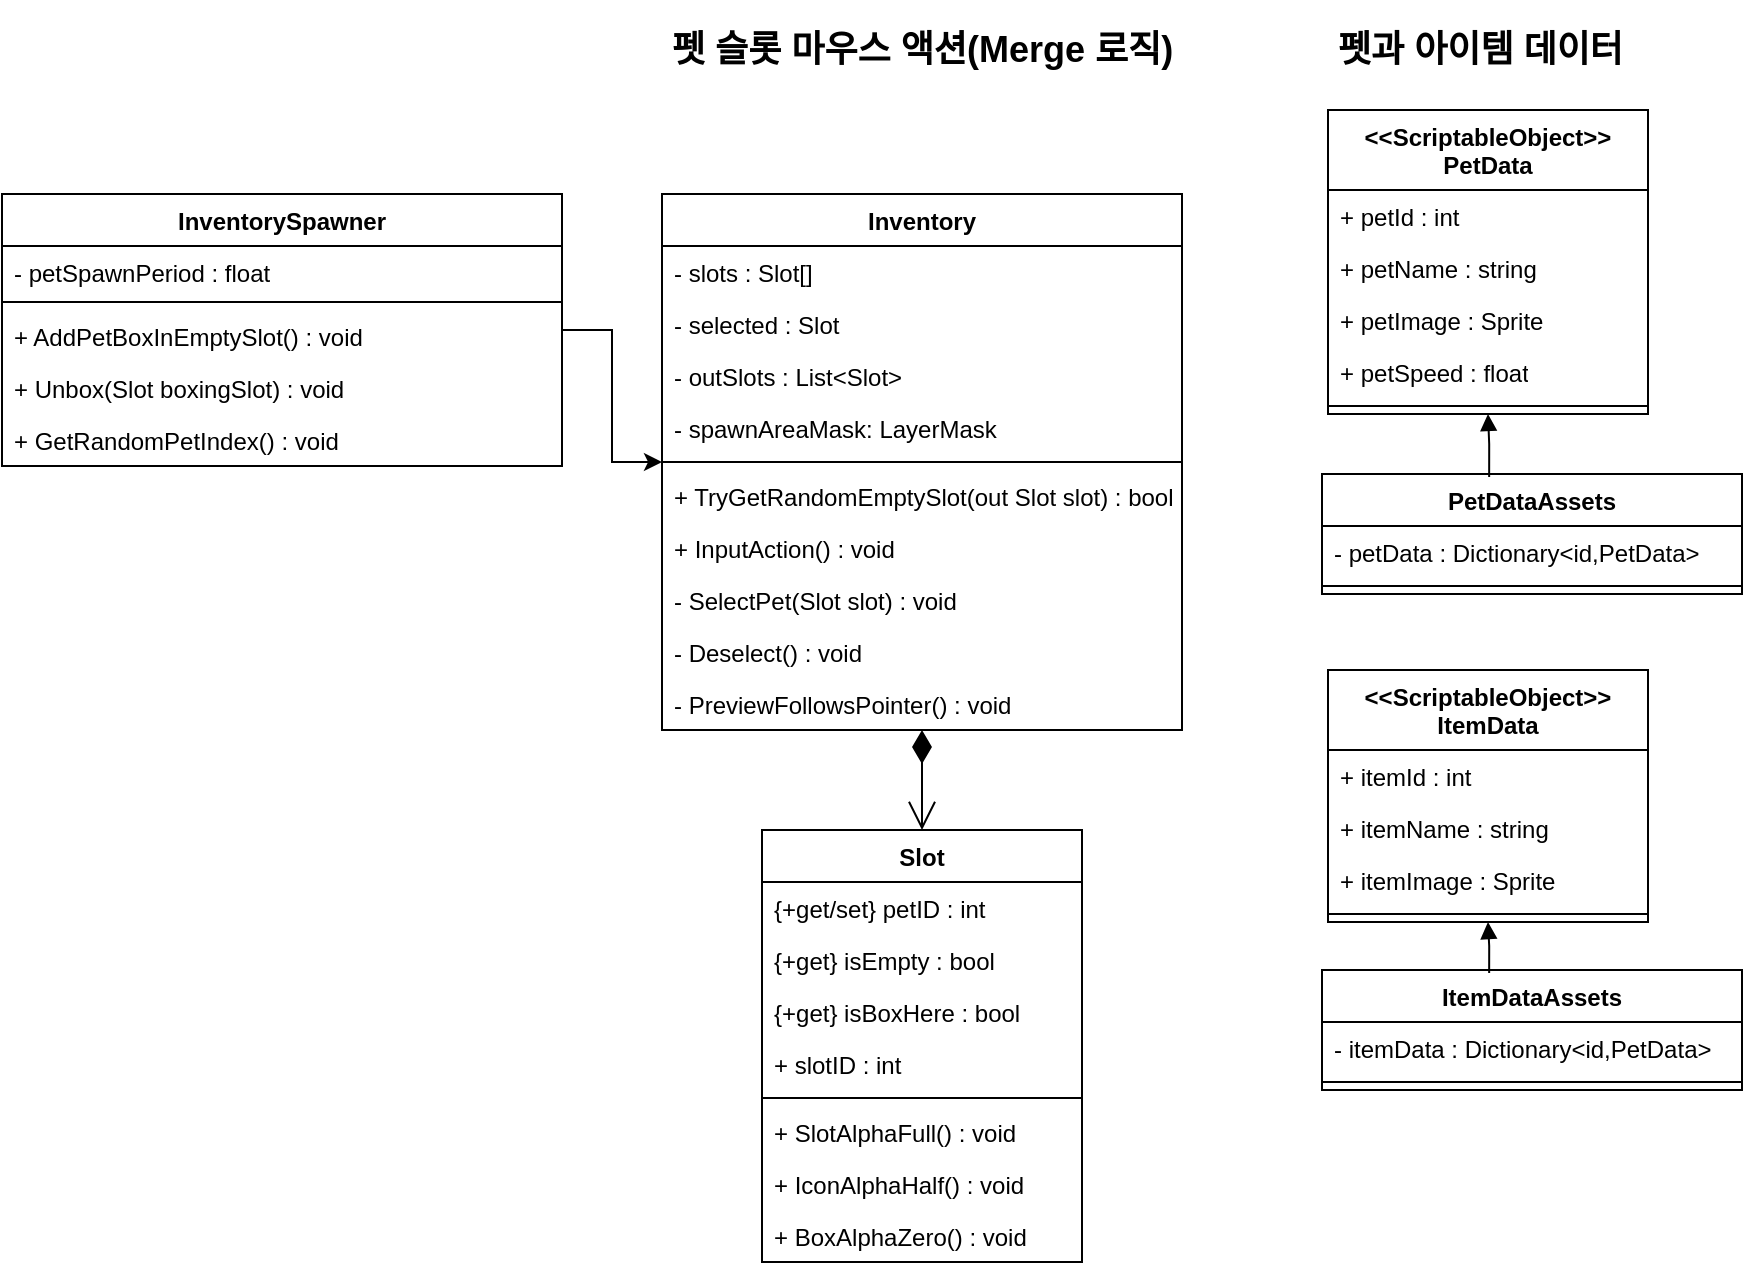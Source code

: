 <mxfile version="22.1.3" type="github">
  <diagram id="C5RBs43oDa-KdzZeNtuy" name="Page-1">
    <mxGraphModel dx="1195" dy="625" grid="1" gridSize="10" guides="1" tooltips="1" connect="1" arrows="1" fold="1" page="1" pageScale="1" pageWidth="1169" pageHeight="827" math="0" shadow="0">
      <root>
        <mxCell id="WIyWlLk6GJQsqaUBKTNV-0" />
        <mxCell id="WIyWlLk6GJQsqaUBKTNV-1" parent="WIyWlLk6GJQsqaUBKTNV-0" />
        <mxCell id="kNL8a_UzfpbgUxyi0g8W-0" value="Inventory" style="swimlane;fontStyle=1;align=center;verticalAlign=top;childLayout=stackLayout;horizontal=1;startSize=26;horizontalStack=0;resizeParent=1;resizeParentMax=0;resizeLast=0;collapsible=1;marginBottom=0;whiteSpace=wrap;html=1;" parent="WIyWlLk6GJQsqaUBKTNV-1" vertex="1">
          <mxGeometry x="610" y="122" width="260" height="268" as="geometry" />
        </mxCell>
        <mxCell id="kNL8a_UzfpbgUxyi0g8W-1" value="- slots : Slot[]" style="text;strokeColor=none;fillColor=none;align=left;verticalAlign=top;spacingLeft=4;spacingRight=4;overflow=hidden;rotatable=0;points=[[0,0.5],[1,0.5]];portConstraint=eastwest;whiteSpace=wrap;html=1;" parent="kNL8a_UzfpbgUxyi0g8W-0" vertex="1">
          <mxGeometry y="26" width="260" height="26" as="geometry" />
        </mxCell>
        <mxCell id="u41zM6spAcT8NrD7iwAT-15" value="- selected : Slot" style="text;strokeColor=none;fillColor=none;align=left;verticalAlign=top;spacingLeft=4;spacingRight=4;overflow=hidden;rotatable=0;points=[[0,0.5],[1,0.5]];portConstraint=eastwest;whiteSpace=wrap;html=1;" vertex="1" parent="kNL8a_UzfpbgUxyi0g8W-0">
          <mxGeometry y="52" width="260" height="26" as="geometry" />
        </mxCell>
        <mxCell id="u41zM6spAcT8NrD7iwAT-17" value="- outSlots : List&amp;lt;Slot&amp;gt;" style="text;strokeColor=none;fillColor=none;align=left;verticalAlign=top;spacingLeft=4;spacingRight=4;overflow=hidden;rotatable=0;points=[[0,0.5],[1,0.5]];portConstraint=eastwest;whiteSpace=wrap;html=1;" vertex="1" parent="kNL8a_UzfpbgUxyi0g8W-0">
          <mxGeometry y="78" width="260" height="26" as="geometry" />
        </mxCell>
        <mxCell id="u41zM6spAcT8NrD7iwAT-16" value="- spawnAreaMask: LayerMask&amp;nbsp;" style="text;strokeColor=none;fillColor=none;align=left;verticalAlign=top;spacingLeft=4;spacingRight=4;overflow=hidden;rotatable=0;points=[[0,0.5],[1,0.5]];portConstraint=eastwest;whiteSpace=wrap;html=1;" vertex="1" parent="kNL8a_UzfpbgUxyi0g8W-0">
          <mxGeometry y="104" width="260" height="26" as="geometry" />
        </mxCell>
        <mxCell id="kNL8a_UzfpbgUxyi0g8W-2" value="" style="line;strokeWidth=1;fillColor=none;align=left;verticalAlign=middle;spacingTop=-1;spacingLeft=3;spacingRight=3;rotatable=0;labelPosition=right;points=[];portConstraint=eastwest;strokeColor=inherit;" parent="kNL8a_UzfpbgUxyi0g8W-0" vertex="1">
          <mxGeometry y="130" width="260" height="8" as="geometry" />
        </mxCell>
        <mxCell id="kNL8a_UzfpbgUxyi0g8W-3" value="+ TryGetRandomEmptySlot(out Slot slot) : bool" style="text;strokeColor=none;fillColor=none;align=left;verticalAlign=top;spacingLeft=4;spacingRight=4;overflow=hidden;rotatable=0;points=[[0,0.5],[1,0.5]];portConstraint=eastwest;whiteSpace=wrap;html=1;" parent="kNL8a_UzfpbgUxyi0g8W-0" vertex="1">
          <mxGeometry y="138" width="260" height="26" as="geometry" />
        </mxCell>
        <mxCell id="u41zM6spAcT8NrD7iwAT-18" value="+ InputAction() : void" style="text;strokeColor=none;fillColor=none;align=left;verticalAlign=top;spacingLeft=4;spacingRight=4;overflow=hidden;rotatable=0;points=[[0,0.5],[1,0.5]];portConstraint=eastwest;whiteSpace=wrap;html=1;" vertex="1" parent="kNL8a_UzfpbgUxyi0g8W-0">
          <mxGeometry y="164" width="260" height="26" as="geometry" />
        </mxCell>
        <mxCell id="u41zM6spAcT8NrD7iwAT-20" value="- SelectPet(Slot slot) : void" style="text;strokeColor=none;fillColor=none;align=left;verticalAlign=top;spacingLeft=4;spacingRight=4;overflow=hidden;rotatable=0;points=[[0,0.5],[1,0.5]];portConstraint=eastwest;whiteSpace=wrap;html=1;" vertex="1" parent="kNL8a_UzfpbgUxyi0g8W-0">
          <mxGeometry y="190" width="260" height="26" as="geometry" />
        </mxCell>
        <mxCell id="u41zM6spAcT8NrD7iwAT-21" value="- Deselect() : void" style="text;strokeColor=none;fillColor=none;align=left;verticalAlign=top;spacingLeft=4;spacingRight=4;overflow=hidden;rotatable=0;points=[[0,0.5],[1,0.5]];portConstraint=eastwest;whiteSpace=wrap;html=1;" vertex="1" parent="kNL8a_UzfpbgUxyi0g8W-0">
          <mxGeometry y="216" width="260" height="26" as="geometry" />
        </mxCell>
        <mxCell id="u41zM6spAcT8NrD7iwAT-22" value="-&amp;nbsp;PreviewFollowsPointer() : void" style="text;strokeColor=none;fillColor=none;align=left;verticalAlign=top;spacingLeft=4;spacingRight=4;overflow=hidden;rotatable=0;points=[[0,0.5],[1,0.5]];portConstraint=eastwest;whiteSpace=wrap;html=1;" vertex="1" parent="kNL8a_UzfpbgUxyi0g8W-0">
          <mxGeometry y="242" width="260" height="26" as="geometry" />
        </mxCell>
        <mxCell id="kNL8a_UzfpbgUxyi0g8W-4" value="Slot" style="swimlane;fontStyle=1;align=center;verticalAlign=top;childLayout=stackLayout;horizontal=1;startSize=26;horizontalStack=0;resizeParent=1;resizeParentMax=0;resizeLast=0;collapsible=1;marginBottom=0;whiteSpace=wrap;html=1;" parent="WIyWlLk6GJQsqaUBKTNV-1" vertex="1">
          <mxGeometry x="660" y="440" width="160" height="216" as="geometry" />
        </mxCell>
        <mxCell id="kNL8a_UzfpbgUxyi0g8W-5" value="{+get/set} petID : int" style="text;strokeColor=none;fillColor=none;align=left;verticalAlign=top;spacingLeft=4;spacingRight=4;overflow=hidden;rotatable=0;points=[[0,0.5],[1,0.5]];portConstraint=eastwest;whiteSpace=wrap;html=1;" parent="kNL8a_UzfpbgUxyi0g8W-4" vertex="1">
          <mxGeometry y="26" width="160" height="26" as="geometry" />
        </mxCell>
        <mxCell id="kNL8a_UzfpbgUxyi0g8W-23" value="{+get} isEmpty : bool" style="text;strokeColor=none;fillColor=none;align=left;verticalAlign=top;spacingLeft=4;spacingRight=4;overflow=hidden;rotatable=0;points=[[0,0.5],[1,0.5]];portConstraint=eastwest;whiteSpace=wrap;html=1;" parent="kNL8a_UzfpbgUxyi0g8W-4" vertex="1">
          <mxGeometry y="52" width="160" height="26" as="geometry" />
        </mxCell>
        <mxCell id="u41zM6spAcT8NrD7iwAT-23" value="{+get} isBoxHere : bool" style="text;strokeColor=none;fillColor=none;align=left;verticalAlign=top;spacingLeft=4;spacingRight=4;overflow=hidden;rotatable=0;points=[[0,0.5],[1,0.5]];portConstraint=eastwest;whiteSpace=wrap;html=1;" vertex="1" parent="kNL8a_UzfpbgUxyi0g8W-4">
          <mxGeometry y="78" width="160" height="26" as="geometry" />
        </mxCell>
        <mxCell id="kNL8a_UzfpbgUxyi0g8W-8" value="+ slotID : int" style="text;strokeColor=none;fillColor=none;align=left;verticalAlign=top;spacingLeft=4;spacingRight=4;overflow=hidden;rotatable=0;points=[[0,0.5],[1,0.5]];portConstraint=eastwest;whiteSpace=wrap;html=1;" parent="kNL8a_UzfpbgUxyi0g8W-4" vertex="1">
          <mxGeometry y="104" width="160" height="26" as="geometry" />
        </mxCell>
        <mxCell id="kNL8a_UzfpbgUxyi0g8W-6" value="" style="line;strokeWidth=1;fillColor=none;align=left;verticalAlign=middle;spacingTop=-1;spacingLeft=3;spacingRight=3;rotatable=0;labelPosition=right;points=[];portConstraint=eastwest;strokeColor=inherit;" parent="kNL8a_UzfpbgUxyi0g8W-4" vertex="1">
          <mxGeometry y="130" width="160" height="8" as="geometry" />
        </mxCell>
        <mxCell id="u41zM6spAcT8NrD7iwAT-24" value="+&amp;nbsp;SlotAlphaFull() : void" style="text;strokeColor=none;fillColor=none;align=left;verticalAlign=top;spacingLeft=4;spacingRight=4;overflow=hidden;rotatable=0;points=[[0,0.5],[1,0.5]];portConstraint=eastwest;whiteSpace=wrap;html=1;" vertex="1" parent="kNL8a_UzfpbgUxyi0g8W-4">
          <mxGeometry y="138" width="160" height="26" as="geometry" />
        </mxCell>
        <mxCell id="u41zM6spAcT8NrD7iwAT-25" value="+&amp;nbsp;IconAlphaHalf() : void" style="text;strokeColor=none;fillColor=none;align=left;verticalAlign=top;spacingLeft=4;spacingRight=4;overflow=hidden;rotatable=0;points=[[0,0.5],[1,0.5]];portConstraint=eastwest;whiteSpace=wrap;html=1;" vertex="1" parent="kNL8a_UzfpbgUxyi0g8W-4">
          <mxGeometry y="164" width="160" height="26" as="geometry" />
        </mxCell>
        <mxCell id="u41zM6spAcT8NrD7iwAT-26" value="+&amp;nbsp;BoxAlphaZero() : void" style="text;strokeColor=none;fillColor=none;align=left;verticalAlign=top;spacingLeft=4;spacingRight=4;overflow=hidden;rotatable=0;points=[[0,0.5],[1,0.5]];portConstraint=eastwest;whiteSpace=wrap;html=1;" vertex="1" parent="kNL8a_UzfpbgUxyi0g8W-4">
          <mxGeometry y="190" width="160" height="26" as="geometry" />
        </mxCell>
        <mxCell id="kNL8a_UzfpbgUxyi0g8W-9" value="PetDataAssets" style="swimlane;fontStyle=1;align=center;verticalAlign=top;childLayout=stackLayout;horizontal=1;startSize=26;horizontalStack=0;resizeParent=1;resizeParentMax=0;resizeLast=0;collapsible=1;marginBottom=0;whiteSpace=wrap;html=1;" parent="WIyWlLk6GJQsqaUBKTNV-1" vertex="1">
          <mxGeometry x="940" y="262" width="210" height="60" as="geometry" />
        </mxCell>
        <mxCell id="kNL8a_UzfpbgUxyi0g8W-10" value="- petData : Dictionary&amp;lt;id,PetData&amp;gt;" style="text;strokeColor=none;fillColor=none;align=left;verticalAlign=top;spacingLeft=4;spacingRight=4;overflow=hidden;rotatable=0;points=[[0,0.5],[1,0.5]];portConstraint=eastwest;whiteSpace=wrap;html=1;" parent="kNL8a_UzfpbgUxyi0g8W-9" vertex="1">
          <mxGeometry y="26" width="210" height="26" as="geometry" />
        </mxCell>
        <mxCell id="kNL8a_UzfpbgUxyi0g8W-12" value="" style="line;strokeWidth=1;fillColor=none;align=left;verticalAlign=middle;spacingTop=-1;spacingLeft=3;spacingRight=3;rotatable=0;labelPosition=right;points=[];portConstraint=eastwest;strokeColor=inherit;" parent="kNL8a_UzfpbgUxyi0g8W-9" vertex="1">
          <mxGeometry y="52" width="210" height="8" as="geometry" />
        </mxCell>
        <mxCell id="kNL8a_UzfpbgUxyi0g8W-13" value="&amp;lt;&amp;lt;ScriptableObject&amp;gt;&amp;gt;&lt;br&gt;PetData" style="swimlane;fontStyle=1;align=center;verticalAlign=top;childLayout=stackLayout;horizontal=1;startSize=40;horizontalStack=0;resizeParent=1;resizeParentMax=0;resizeLast=0;collapsible=1;marginBottom=0;whiteSpace=wrap;html=1;" parent="WIyWlLk6GJQsqaUBKTNV-1" vertex="1">
          <mxGeometry x="943" y="80" width="160" height="152" as="geometry" />
        </mxCell>
        <mxCell id="kNL8a_UzfpbgUxyi0g8W-14" value="+ petId : int" style="text;strokeColor=none;fillColor=none;align=left;verticalAlign=top;spacingLeft=4;spacingRight=4;overflow=hidden;rotatable=0;points=[[0,0.5],[1,0.5]];portConstraint=eastwest;whiteSpace=wrap;html=1;" parent="kNL8a_UzfpbgUxyi0g8W-13" vertex="1">
          <mxGeometry y="40" width="160" height="26" as="geometry" />
        </mxCell>
        <mxCell id="u41zM6spAcT8NrD7iwAT-0" value="+ petName : string" style="text;strokeColor=none;fillColor=none;align=left;verticalAlign=top;spacingLeft=4;spacingRight=4;overflow=hidden;rotatable=0;points=[[0,0.5],[1,0.5]];portConstraint=eastwest;whiteSpace=wrap;html=1;" vertex="1" parent="kNL8a_UzfpbgUxyi0g8W-13">
          <mxGeometry y="66" width="160" height="26" as="geometry" />
        </mxCell>
        <mxCell id="kNL8a_UzfpbgUxyi0g8W-15" value="+ petImage : Sprite" style="text;strokeColor=none;fillColor=none;align=left;verticalAlign=top;spacingLeft=4;spacingRight=4;overflow=hidden;rotatable=0;points=[[0,0.5],[1,0.5]];portConstraint=eastwest;whiteSpace=wrap;html=1;" parent="kNL8a_UzfpbgUxyi0g8W-13" vertex="1">
          <mxGeometry y="92" width="160" height="26" as="geometry" />
        </mxCell>
        <mxCell id="kNL8a_UzfpbgUxyi0g8W-17" value="+ petSpeed : float" style="text;strokeColor=none;fillColor=none;align=left;verticalAlign=top;spacingLeft=4;spacingRight=4;overflow=hidden;rotatable=0;points=[[0,0.5],[1,0.5]];portConstraint=eastwest;whiteSpace=wrap;html=1;" parent="kNL8a_UzfpbgUxyi0g8W-13" vertex="1">
          <mxGeometry y="118" width="160" height="26" as="geometry" />
        </mxCell>
        <mxCell id="kNL8a_UzfpbgUxyi0g8W-16" value="" style="line;strokeWidth=1;fillColor=none;align=left;verticalAlign=middle;spacingTop=-1;spacingLeft=3;spacingRight=3;rotatable=0;labelPosition=right;points=[];portConstraint=eastwest;strokeColor=inherit;" parent="kNL8a_UzfpbgUxyi0g8W-13" vertex="1">
          <mxGeometry y="144" width="160" height="8" as="geometry" />
        </mxCell>
        <mxCell id="kNL8a_UzfpbgUxyi0g8W-18" value="" style="endArrow=open;html=1;endSize=12;startArrow=diamondThin;startSize=14;startFill=1;edgeStyle=orthogonalEdgeStyle;align=left;verticalAlign=bottom;rounded=0;" parent="WIyWlLk6GJQsqaUBKTNV-1" source="kNL8a_UzfpbgUxyi0g8W-0" target="kNL8a_UzfpbgUxyi0g8W-4" edge="1">
          <mxGeometry x="0.167" y="35" relative="1" as="geometry">
            <mxPoint x="1020" y="302" as="sourcePoint" />
            <mxPoint x="1180" y="302" as="targetPoint" />
            <mxPoint as="offset" />
          </mxGeometry>
        </mxCell>
        <mxCell id="kNL8a_UzfpbgUxyi0g8W-28" style="edgeStyle=orthogonalEdgeStyle;rounded=0;orthogonalLoop=1;jettySize=auto;html=1;" parent="WIyWlLk6GJQsqaUBKTNV-1" source="kNL8a_UzfpbgUxyi0g8W-24" target="kNL8a_UzfpbgUxyi0g8W-0" edge="1">
          <mxGeometry relative="1" as="geometry" />
        </mxCell>
        <mxCell id="kNL8a_UzfpbgUxyi0g8W-24" value="InventorySpawner" style="swimlane;fontStyle=1;align=center;verticalAlign=top;childLayout=stackLayout;horizontal=1;startSize=26;horizontalStack=0;resizeParent=1;resizeParentMax=0;resizeLast=0;collapsible=1;marginBottom=0;whiteSpace=wrap;html=1;" parent="WIyWlLk6GJQsqaUBKTNV-1" vertex="1">
          <mxGeometry x="280" y="122" width="280" height="136" as="geometry" />
        </mxCell>
        <mxCell id="kNL8a_UzfpbgUxyi0g8W-29" value="- petSpawnPeriod : float" style="text;strokeColor=none;fillColor=none;align=left;verticalAlign=top;spacingLeft=4;spacingRight=4;overflow=hidden;rotatable=0;points=[[0,0.5],[1,0.5]];portConstraint=eastwest;whiteSpace=wrap;html=1;" parent="kNL8a_UzfpbgUxyi0g8W-24" vertex="1">
          <mxGeometry y="26" width="280" height="24" as="geometry" />
        </mxCell>
        <mxCell id="kNL8a_UzfpbgUxyi0g8W-26" value="" style="line;strokeWidth=1;fillColor=none;align=left;verticalAlign=middle;spacingTop=-1;spacingLeft=3;spacingRight=3;rotatable=0;labelPosition=right;points=[];portConstraint=eastwest;strokeColor=inherit;" parent="kNL8a_UzfpbgUxyi0g8W-24" vertex="1">
          <mxGeometry y="50" width="280" height="8" as="geometry" />
        </mxCell>
        <mxCell id="kNL8a_UzfpbgUxyi0g8W-27" value="+ AddPetBoxInEmptySlot() : void" style="text;strokeColor=none;fillColor=none;align=left;verticalAlign=top;spacingLeft=4;spacingRight=4;overflow=hidden;rotatable=0;points=[[0,0.5],[1,0.5]];portConstraint=eastwest;whiteSpace=wrap;html=1;" parent="kNL8a_UzfpbgUxyi0g8W-24" vertex="1">
          <mxGeometry y="58" width="280" height="26" as="geometry" />
        </mxCell>
        <mxCell id="u41zM6spAcT8NrD7iwAT-27" value="+ Unbox(Slot boxingSlot) : void" style="text;strokeColor=none;fillColor=none;align=left;verticalAlign=top;spacingLeft=4;spacingRight=4;overflow=hidden;rotatable=0;points=[[0,0.5],[1,0.5]];portConstraint=eastwest;whiteSpace=wrap;html=1;" vertex="1" parent="kNL8a_UzfpbgUxyi0g8W-24">
          <mxGeometry y="84" width="280" height="26" as="geometry" />
        </mxCell>
        <mxCell id="u41zM6spAcT8NrD7iwAT-28" value="+ GetRandomPetIndex() : void" style="text;strokeColor=none;fillColor=none;align=left;verticalAlign=top;spacingLeft=4;spacingRight=4;overflow=hidden;rotatable=0;points=[[0,0.5],[1,0.5]];portConstraint=eastwest;whiteSpace=wrap;html=1;" vertex="1" parent="kNL8a_UzfpbgUxyi0g8W-24">
          <mxGeometry y="110" width="280" height="26" as="geometry" />
        </mxCell>
        <mxCell id="u41zM6spAcT8NrD7iwAT-1" value="" style="endArrow=block;endFill=1;html=1;edgeStyle=orthogonalEdgeStyle;align=left;verticalAlign=top;rounded=0;exitX=0.398;exitY=0.025;exitDx=0;exitDy=0;exitPerimeter=0;entryX=0.5;entryY=1;entryDx=0;entryDy=0;" edge="1" parent="WIyWlLk6GJQsqaUBKTNV-1" source="kNL8a_UzfpbgUxyi0g8W-9" target="kNL8a_UzfpbgUxyi0g8W-13">
          <mxGeometry x="-1" relative="1" as="geometry">
            <mxPoint x="993" y="242" as="sourcePoint" />
            <mxPoint x="1153" y="242" as="targetPoint" />
          </mxGeometry>
        </mxCell>
        <mxCell id="u41zM6spAcT8NrD7iwAT-3" value="ItemDataAssets" style="swimlane;fontStyle=1;align=center;verticalAlign=top;childLayout=stackLayout;horizontal=1;startSize=26;horizontalStack=0;resizeParent=1;resizeParentMax=0;resizeLast=0;collapsible=1;marginBottom=0;whiteSpace=wrap;html=1;" vertex="1" parent="WIyWlLk6GJQsqaUBKTNV-1">
          <mxGeometry x="940" y="510" width="210" height="60" as="geometry" />
        </mxCell>
        <mxCell id="u41zM6spAcT8NrD7iwAT-4" value="- itemData : Dictionary&amp;lt;id,PetData&amp;gt;" style="text;strokeColor=none;fillColor=none;align=left;verticalAlign=top;spacingLeft=4;spacingRight=4;overflow=hidden;rotatable=0;points=[[0,0.5],[1,0.5]];portConstraint=eastwest;whiteSpace=wrap;html=1;" vertex="1" parent="u41zM6spAcT8NrD7iwAT-3">
          <mxGeometry y="26" width="210" height="26" as="geometry" />
        </mxCell>
        <mxCell id="u41zM6spAcT8NrD7iwAT-5" value="" style="line;strokeWidth=1;fillColor=none;align=left;verticalAlign=middle;spacingTop=-1;spacingLeft=3;spacingRight=3;rotatable=0;labelPosition=right;points=[];portConstraint=eastwest;strokeColor=inherit;" vertex="1" parent="u41zM6spAcT8NrD7iwAT-3">
          <mxGeometry y="52" width="210" height="8" as="geometry" />
        </mxCell>
        <mxCell id="u41zM6spAcT8NrD7iwAT-6" value="&amp;lt;&amp;lt;ScriptableObject&amp;gt;&amp;gt;&lt;br&gt;ItemData" style="swimlane;fontStyle=1;align=center;verticalAlign=top;childLayout=stackLayout;horizontal=1;startSize=40;horizontalStack=0;resizeParent=1;resizeParentMax=0;resizeLast=0;collapsible=1;marginBottom=0;whiteSpace=wrap;html=1;" vertex="1" parent="WIyWlLk6GJQsqaUBKTNV-1">
          <mxGeometry x="943" y="360" width="160" height="126" as="geometry" />
        </mxCell>
        <mxCell id="u41zM6spAcT8NrD7iwAT-7" value="+ itemId : int" style="text;strokeColor=none;fillColor=none;align=left;verticalAlign=top;spacingLeft=4;spacingRight=4;overflow=hidden;rotatable=0;points=[[0,0.5],[1,0.5]];portConstraint=eastwest;whiteSpace=wrap;html=1;" vertex="1" parent="u41zM6spAcT8NrD7iwAT-6">
          <mxGeometry y="40" width="160" height="26" as="geometry" />
        </mxCell>
        <mxCell id="u41zM6spAcT8NrD7iwAT-8" value="+ itemName : string" style="text;strokeColor=none;fillColor=none;align=left;verticalAlign=top;spacingLeft=4;spacingRight=4;overflow=hidden;rotatable=0;points=[[0,0.5],[1,0.5]];portConstraint=eastwest;whiteSpace=wrap;html=1;" vertex="1" parent="u41zM6spAcT8NrD7iwAT-6">
          <mxGeometry y="66" width="160" height="26" as="geometry" />
        </mxCell>
        <mxCell id="u41zM6spAcT8NrD7iwAT-9" value="+ itemImage : Sprite" style="text;strokeColor=none;fillColor=none;align=left;verticalAlign=top;spacingLeft=4;spacingRight=4;overflow=hidden;rotatable=0;points=[[0,0.5],[1,0.5]];portConstraint=eastwest;whiteSpace=wrap;html=1;" vertex="1" parent="u41zM6spAcT8NrD7iwAT-6">
          <mxGeometry y="92" width="160" height="26" as="geometry" />
        </mxCell>
        <mxCell id="u41zM6spAcT8NrD7iwAT-11" value="" style="line;strokeWidth=1;fillColor=none;align=left;verticalAlign=middle;spacingTop=-1;spacingLeft=3;spacingRight=3;rotatable=0;labelPosition=right;points=[];portConstraint=eastwest;strokeColor=inherit;" vertex="1" parent="u41zM6spAcT8NrD7iwAT-6">
          <mxGeometry y="118" width="160" height="8" as="geometry" />
        </mxCell>
        <mxCell id="u41zM6spAcT8NrD7iwAT-12" value="" style="endArrow=block;endFill=1;html=1;edgeStyle=orthogonalEdgeStyle;align=left;verticalAlign=top;rounded=0;exitX=0.398;exitY=0.025;exitDx=0;exitDy=0;exitPerimeter=0;entryX=0.5;entryY=1;entryDx=0;entryDy=0;" edge="1" parent="WIyWlLk6GJQsqaUBKTNV-1" source="u41zM6spAcT8NrD7iwAT-3" target="u41zM6spAcT8NrD7iwAT-6">
          <mxGeometry x="-1" relative="1" as="geometry">
            <mxPoint x="993" y="522" as="sourcePoint" />
            <mxPoint x="1153" y="522" as="targetPoint" />
          </mxGeometry>
        </mxCell>
        <mxCell id="u41zM6spAcT8NrD7iwAT-13" value="&lt;h1 style=&quot;font-size: 18px;&quot;&gt;펫과 아이템 데이터&lt;/h1&gt;" style="text;html=1;strokeColor=none;fillColor=none;spacing=5;spacingTop=-20;whiteSpace=wrap;overflow=hidden;rounded=0;fontSize=18;verticalAlign=middle;" vertex="1" parent="WIyWlLk6GJQsqaUBKTNV-1">
          <mxGeometry x="943" y="40" width="170" height="40" as="geometry" />
        </mxCell>
        <mxCell id="u41zM6spAcT8NrD7iwAT-14" value="&lt;h1 style=&quot;font-size: 18px;&quot;&gt;펫 슬롯 마우스 액션(Merge 로직)&lt;/h1&gt;" style="text;html=1;strokeColor=none;fillColor=none;spacing=5;spacingTop=-20;whiteSpace=wrap;overflow=hidden;rounded=0;fontSize=18;verticalAlign=middle;" vertex="1" parent="WIyWlLk6GJQsqaUBKTNV-1">
          <mxGeometry x="610" y="40" width="280" height="40" as="geometry" />
        </mxCell>
      </root>
    </mxGraphModel>
  </diagram>
</mxfile>
